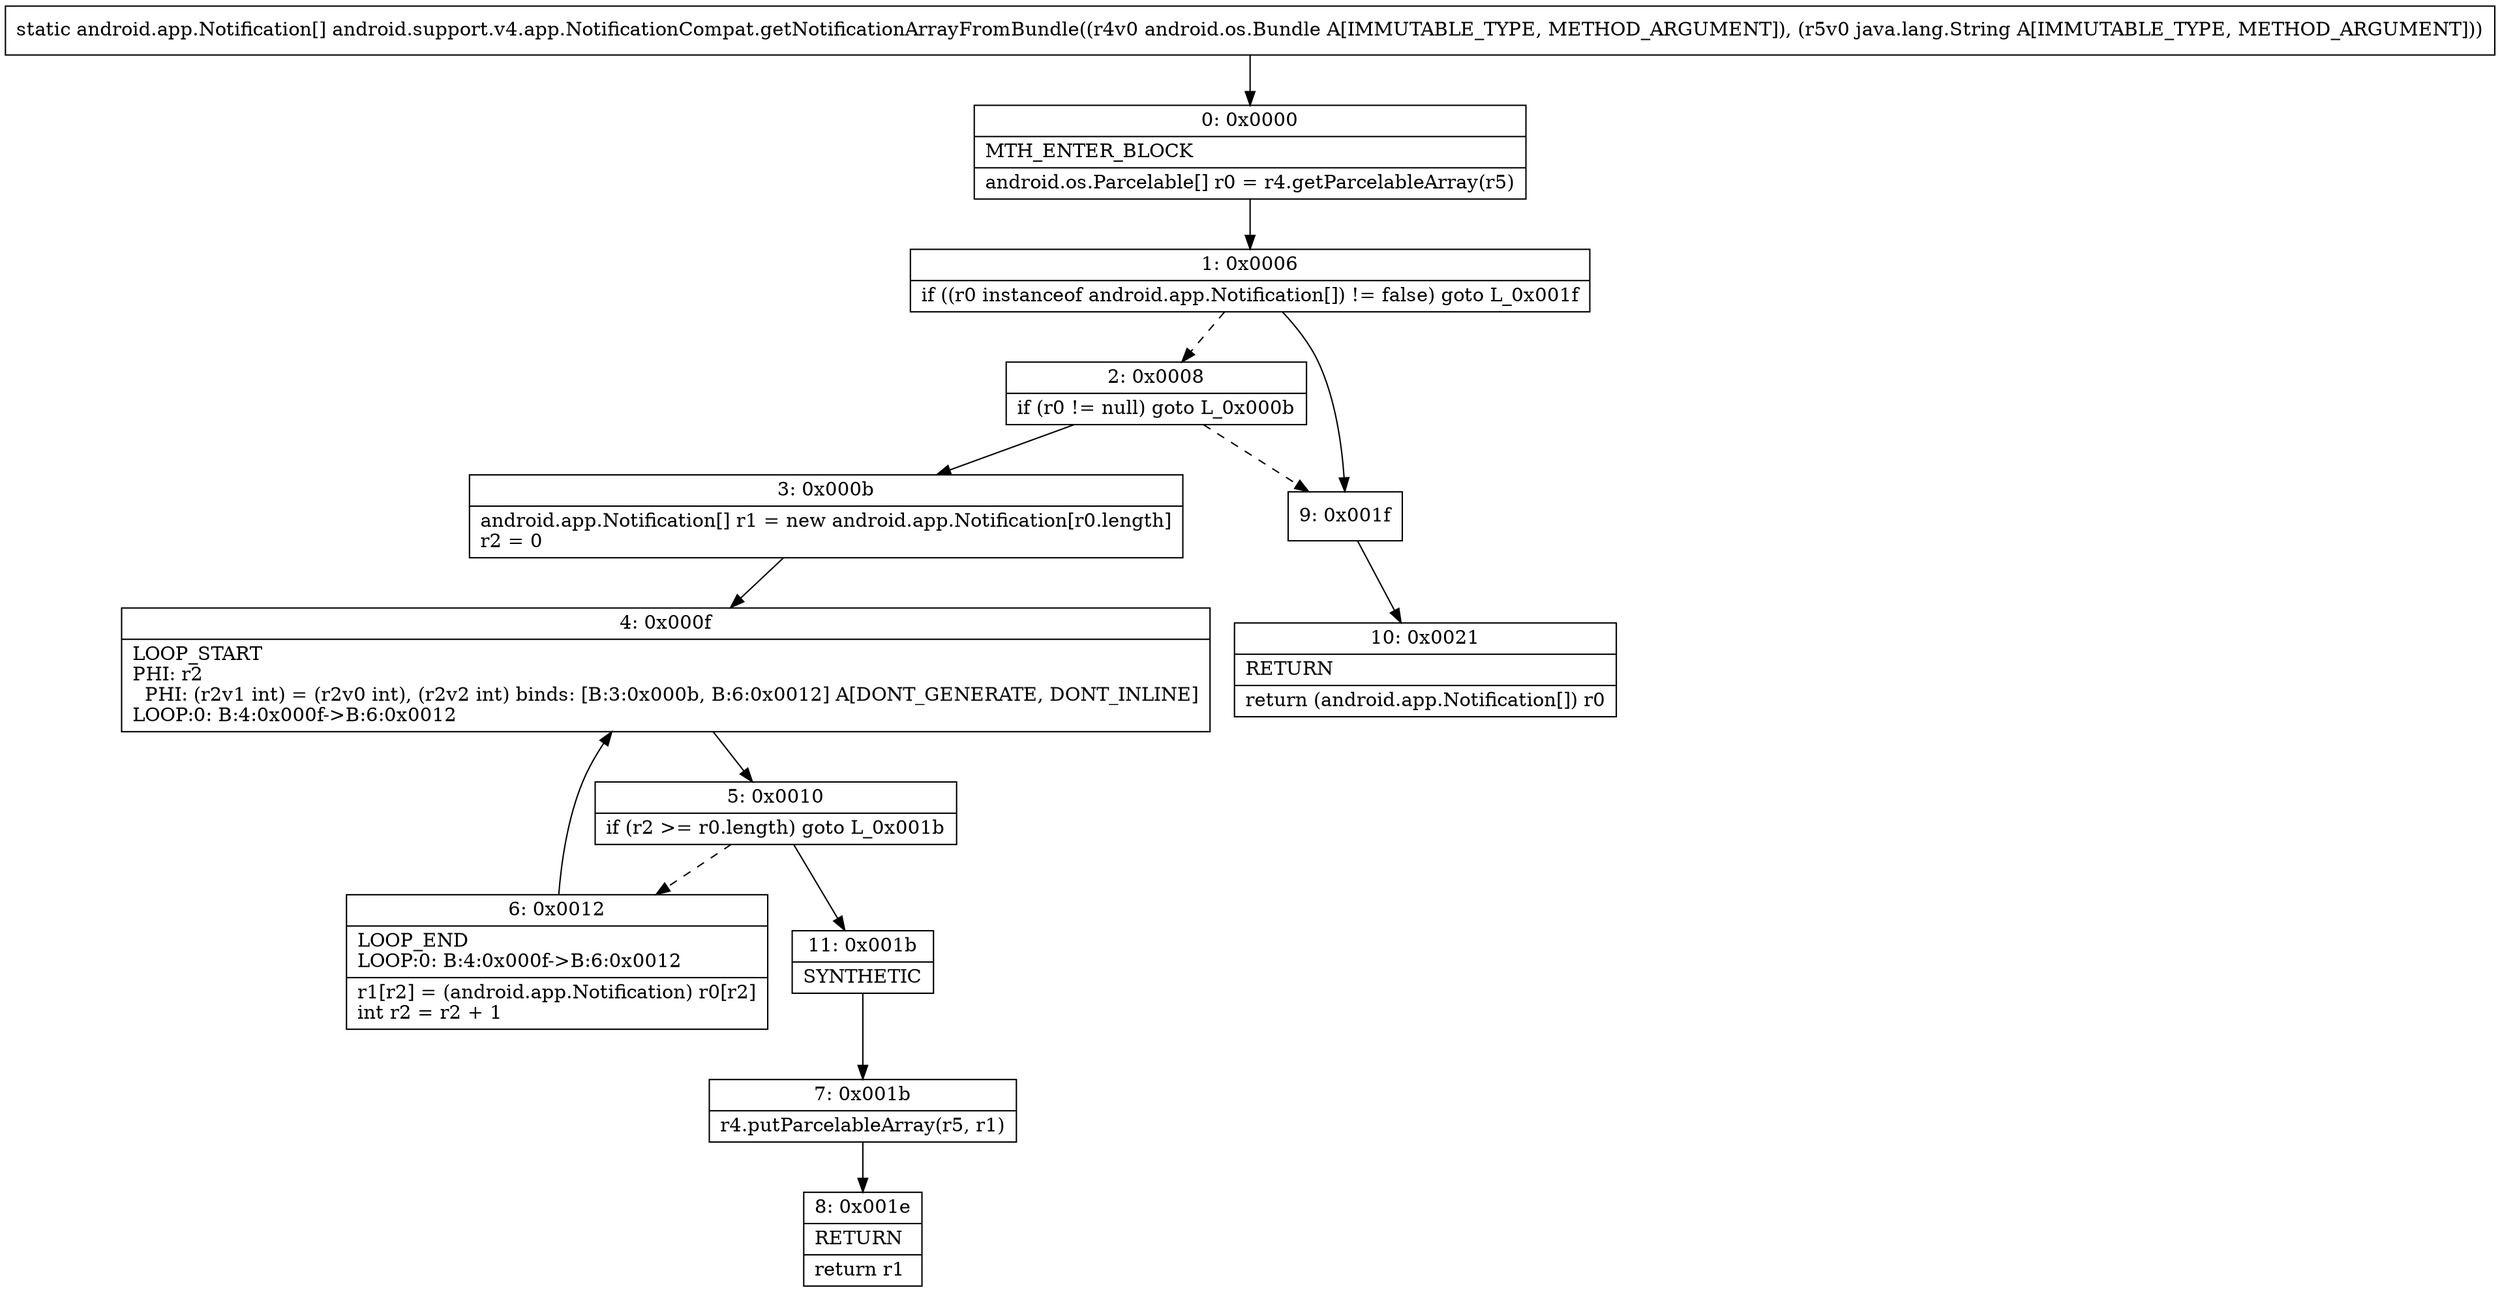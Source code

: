 digraph "CFG forandroid.support.v4.app.NotificationCompat.getNotificationArrayFromBundle(Landroid\/os\/Bundle;Ljava\/lang\/String;)[Landroid\/app\/Notification;" {
Node_0 [shape=record,label="{0\:\ 0x0000|MTH_ENTER_BLOCK\l|android.os.Parcelable[] r0 = r4.getParcelableArray(r5)\l}"];
Node_1 [shape=record,label="{1\:\ 0x0006|if ((r0 instanceof android.app.Notification[]) != false) goto L_0x001f\l}"];
Node_2 [shape=record,label="{2\:\ 0x0008|if (r0 != null) goto L_0x000b\l}"];
Node_3 [shape=record,label="{3\:\ 0x000b|android.app.Notification[] r1 = new android.app.Notification[r0.length]\lr2 = 0\l}"];
Node_4 [shape=record,label="{4\:\ 0x000f|LOOP_START\lPHI: r2 \l  PHI: (r2v1 int) = (r2v0 int), (r2v2 int) binds: [B:3:0x000b, B:6:0x0012] A[DONT_GENERATE, DONT_INLINE]\lLOOP:0: B:4:0x000f\-\>B:6:0x0012\l}"];
Node_5 [shape=record,label="{5\:\ 0x0010|if (r2 \>= r0.length) goto L_0x001b\l}"];
Node_6 [shape=record,label="{6\:\ 0x0012|LOOP_END\lLOOP:0: B:4:0x000f\-\>B:6:0x0012\l|r1[r2] = (android.app.Notification) r0[r2]\lint r2 = r2 + 1\l}"];
Node_7 [shape=record,label="{7\:\ 0x001b|r4.putParcelableArray(r5, r1)\l}"];
Node_8 [shape=record,label="{8\:\ 0x001e|RETURN\l|return r1\l}"];
Node_9 [shape=record,label="{9\:\ 0x001f}"];
Node_10 [shape=record,label="{10\:\ 0x0021|RETURN\l|return (android.app.Notification[]) r0\l}"];
Node_11 [shape=record,label="{11\:\ 0x001b|SYNTHETIC\l}"];
MethodNode[shape=record,label="{static android.app.Notification[] android.support.v4.app.NotificationCompat.getNotificationArrayFromBundle((r4v0 android.os.Bundle A[IMMUTABLE_TYPE, METHOD_ARGUMENT]), (r5v0 java.lang.String A[IMMUTABLE_TYPE, METHOD_ARGUMENT])) }"];
MethodNode -> Node_0;
Node_0 -> Node_1;
Node_1 -> Node_2[style=dashed];
Node_1 -> Node_9;
Node_2 -> Node_3;
Node_2 -> Node_9[style=dashed];
Node_3 -> Node_4;
Node_4 -> Node_5;
Node_5 -> Node_6[style=dashed];
Node_5 -> Node_11;
Node_6 -> Node_4;
Node_7 -> Node_8;
Node_9 -> Node_10;
Node_11 -> Node_7;
}

